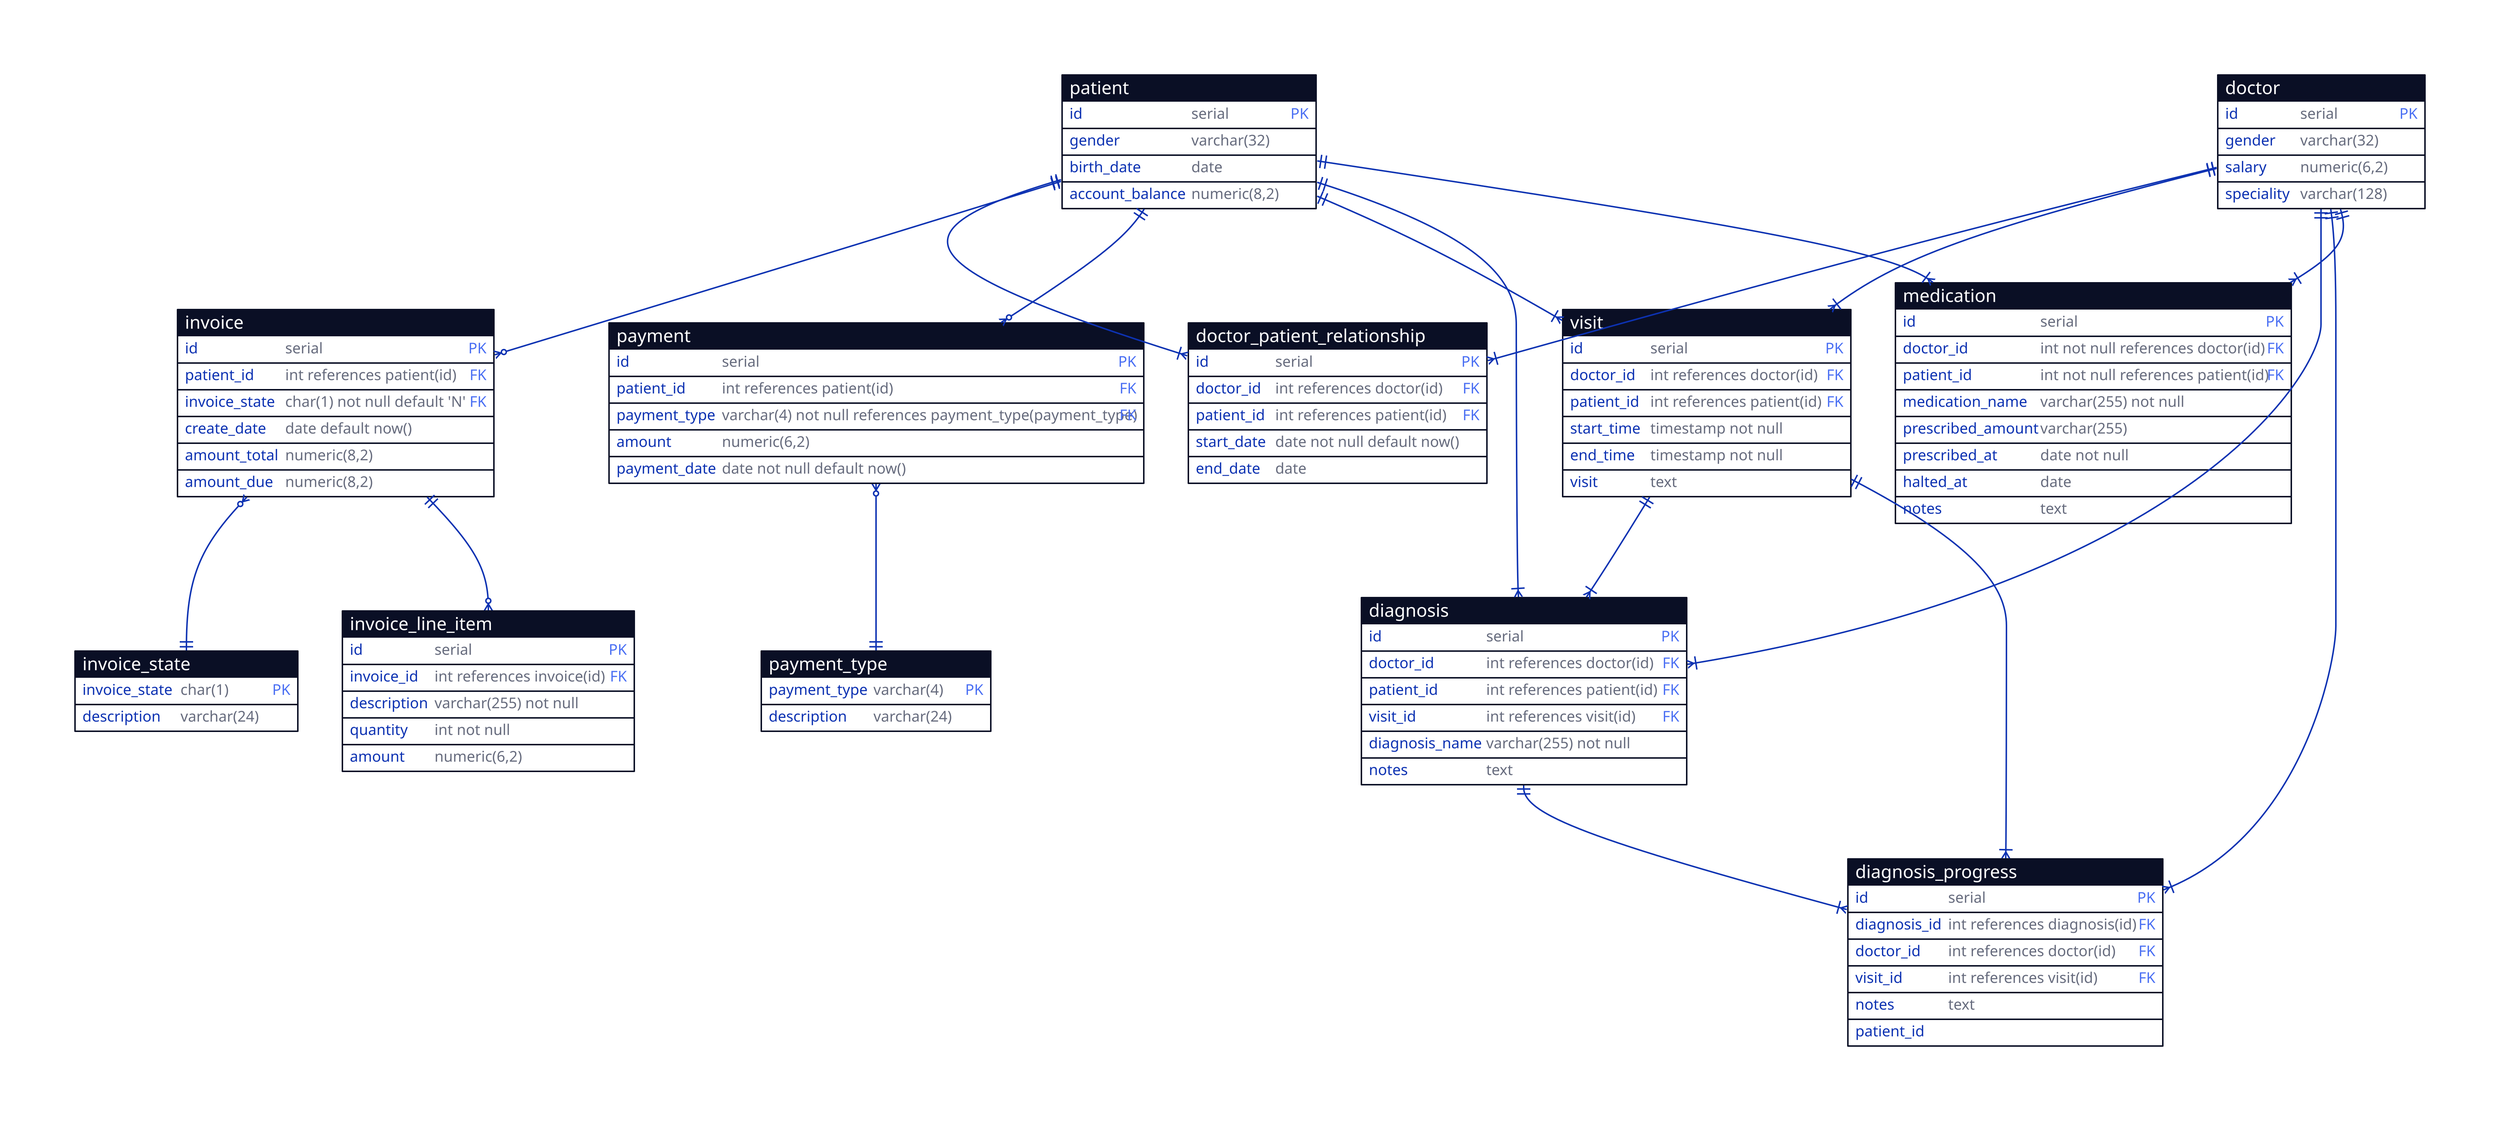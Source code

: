 
doctor {
  shape: sql_table
  id: serial {constraint: primary_key}
  gender: varchar(32)
  salary: numeric(6,2)
  speciality: varchar(128)
}

patient {
  shape: sql_table
  id: serial {constraint: primary_key}
  gender: varchar(32)
  birth_date: date
  account_balance: numeric(8,2)
}

doctor_patient_relationship {
  shape: sql_table
  id: serial {constraint: primary_key}
  doctor_id: int references doctor(id) {constraint: foreign_key}
  patient_id: int references patient(id) {constraint: foreign_key}
  start_date: date not null default now()
  end_date: date
}

doctor <-> doctor_patient_relationship.doctor_id: {
  source-arrowhead.shape: cf-one-required
  target-arrowhead.shape: cf-many-required
}

patient <-> doctor_patient_relationship.patient_id: {
  source-arrowhead.shape: cf-one-required
  target-arrowhead.shape: cf-many-required
}

invoice_state{
  shape: sql_table
  invoice_state: char(1) {constraint: primary_key}
  description: varchar(24)
}

invoice {
  shape: sql_table
  id: serial {constraint: primary_key}
  patient_id: int references patient(id) {constraint: foreign_key}
  invoice_state: char(1) not null default 'N'  {constraint: foreign_key}
  create_date: date default now()
  amount_total: numeric(8,2)
  amount_due: numeric(8,2)
}

invoice.invoice_state <-> invoice_state.invoice_state: {
  source-arrowhead.shape: cf-many
  target-arrowhead.shape: cf-one-required
}

patient <-> invoice.patient_id: {
  source-arrowhead.shape: cf-one-required
  target-arrowhead.shape: cf-many
}

invoice_line_item {
  shape: sql_table
  id: serial {constraint: primary_key}
  invoice_id: int references invoice(id) {constraint: foreign_key}
  description: varchar(255) not null
  quantity: int not null
  amount: numeric(6,2)
}

invoice <-> invoice_line_item.invoice_id: {
  source-arrowhead.shape: cf-one-required
  target-arrowhead.shape: cf-many
}

payment_type{
  shape: sql_table
  payment_type: varchar(4) {constraint: primary_key}
  description: varchar(24)
}

payment {
  shape: sql_table
  id: serial {constraint: primary_key}
  patient_id: int references patient(id) {constraint: foreign_key}
  payment_type: varchar(4) not null references payment_type(payment_type) {constraint: foreign_key}
  amount: numeric(6,2)
  payment_date: date not null default now()
}

patient <-> payment.patient_id: {
  source-arrowhead.shape: cf-one-required
  target-arrowhead.shape: cf-many
}

payment.payment_type <-> payment_type.payment_type: {
  source-arrowhead.shape: cf-many
  target-arrowhead.shape: cf-one-required
}

visit {
  shape: sql_table
  id: serial {constraint: primary_key}
  doctor_id: int references doctor(id) {constraint: foreign_key}
  patient_id: int references patient(id) {constraint: foreign_key}
  start_time: timestamp not null
  end_time: timestamp not null
  visit: text
}

doctor <-> visit.doctor_id: {
  source-arrowhead.shape: cf-one-required
  target-arrowhead.shape: cf-many-required
}

patient <-> visit.patient_id: {
  source-arrowhead.shape: cf-one-required
  target-arrowhead.shape: cf-many-required
}

diagnosis {
  shape: sql_table
  id: serial {constraint: primary_key}
  doctor_id: int references doctor(id) {constraint: foreign_key}
  patient_id: int references patient(id) {constraint: foreign_key}
  visit_id: int references visit(id) {constraint: foreign_key}
  diagnosis_name: varchar(255) not null
  notes: text
}

doctor <-> diagnosis.doctor_id: {
  source-arrowhead.shape: cf-one-required
  target-arrowhead.shape: cf-many-required
}

patient <-> diagnosis.patient_id: {
  source-arrowhead.shape: cf-one-required
  target-arrowhead.shape: cf-many-required
}

visit <-> diagnosis.patient_id: {
  source-arrowhead.shape: cf-one-required
  target-arrowhead.shape: cf-many-required
}

diagnosis_progress {
  shape: sql_table
  id: serial {constraint: primary_key}
  diagnosis_id: int references diagnosis(id) {constraint: foreign_key}
  doctor_id: int references doctor(id) {constraint: foreign_key}
  visit_id: int references visit(id) {constraint: foreign_key}
  notes: text
}

diagnosis <-> diagnosis_progress.diagnosis_id: {
  source-arrowhead.shape: cf-one-required
  target-arrowhead.shape: cf-many-required
}

doctor <-> diagnosis_progress.doctor_id: {
  source-arrowhead.shape: cf-one-required
  target-arrowhead.shape: cf-many-required
}

visit <-> diagnosis_progress.patient_id: {
  source-arrowhead.shape: cf-one-required
  target-arrowhead.shape: cf-many-required
}

medication {
  shape: sql_table
  id: serial {constraint: primary_key}
  doctor_id: int not null references doctor(id) {constraint: foreign_key}
  patient_id: int not null references patient(id) {constraint: foreign_key}
  medication_name: varchar(255) not null
  prescribed_amount: varchar(255)
  prescribed_at: date not null
  halted_at: date
  notes: text
}

doctor <-> medication.doctor_id: {
  source-arrowhead.shape: cf-one-required
  target-arrowhead.shape: cf-many-required
}

patient <-> medication.patient_id: {
  source-arrowhead.shape: cf-one-required
  target-arrowhead.shape: cf-many-required
}
